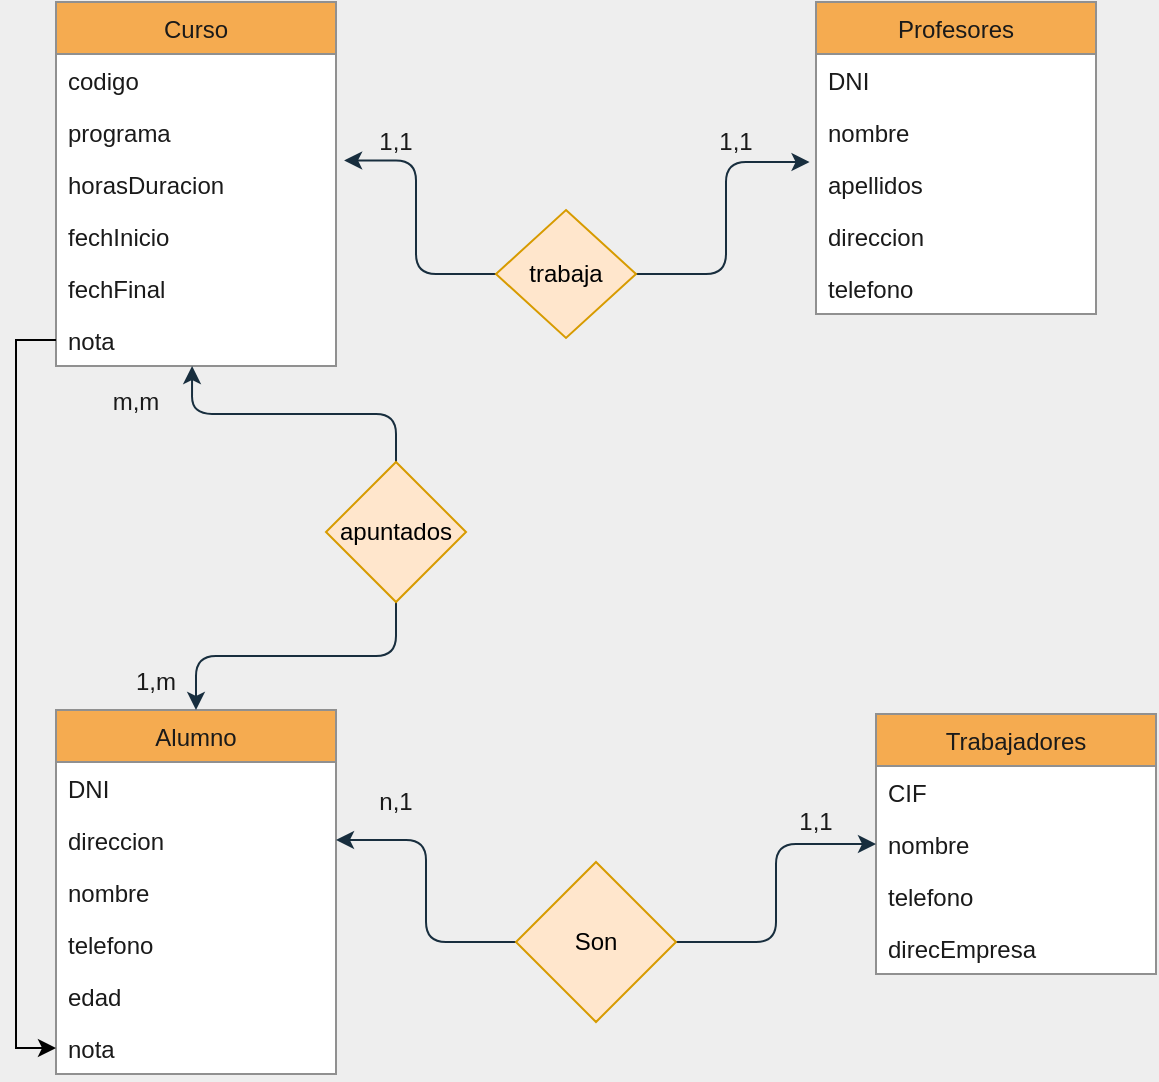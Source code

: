 <mxfile version="14.9.0" type="github">
  <diagram id="R2lEEEUBdFMjLlhIrx00" name="Page-1">
    <mxGraphModel dx="1509" dy="836" grid="1" gridSize="10" guides="1" tooltips="1" connect="1" arrows="1" fold="1" page="1" pageScale="1" pageWidth="850" pageHeight="1100" background="#EEEEEE" math="0" shadow="0" extFonts="Permanent Marker^https://fonts.googleapis.com/css?family=Permanent+Marker">
      <root>
        <mxCell id="0" />
        <mxCell id="1" parent="0" />
        <mxCell id="-7Kw7Zo11nezLLJ09j4Q-6" value="Alumno" style="swimlane;fontStyle=0;childLayout=stackLayout;horizontal=1;startSize=26;horizontalStack=0;resizeParent=1;resizeParentMax=0;resizeLast=0;collapsible=1;marginBottom=0;fillColor=#F5AB50;strokeColor=#909090;swimlaneFillColor=#ffffff;fontColor=#1A1A1A;" parent="1" vertex="1">
          <mxGeometry x="150" y="394" width="140" height="182" as="geometry" />
        </mxCell>
        <mxCell id="-7Kw7Zo11nezLLJ09j4Q-7" value="DNI" style="text;strokeColor=none;fillColor=none;align=left;verticalAlign=top;spacingLeft=4;spacingRight=4;overflow=hidden;rotatable=0;points=[[0,0.5],[1,0.5]];portConstraint=eastwest;fontColor=#1A1A1A;" parent="-7Kw7Zo11nezLLJ09j4Q-6" vertex="1">
          <mxGeometry y="26" width="140" height="26" as="geometry" />
        </mxCell>
        <mxCell id="-7Kw7Zo11nezLLJ09j4Q-8" value="direccion" style="text;strokeColor=none;fillColor=none;align=left;verticalAlign=top;spacingLeft=4;spacingRight=4;overflow=hidden;rotatable=0;points=[[0,0.5],[1,0.5]];portConstraint=eastwest;fontColor=#1A1A1A;" parent="-7Kw7Zo11nezLLJ09j4Q-6" vertex="1">
          <mxGeometry y="52" width="140" height="26" as="geometry" />
        </mxCell>
        <mxCell id="-7Kw7Zo11nezLLJ09j4Q-9" value="nombre" style="text;strokeColor=none;fillColor=none;align=left;verticalAlign=top;spacingLeft=4;spacingRight=4;overflow=hidden;rotatable=0;points=[[0,0.5],[1,0.5]];portConstraint=eastwest;fontColor=#1A1A1A;" parent="-7Kw7Zo11nezLLJ09j4Q-6" vertex="1">
          <mxGeometry y="78" width="140" height="26" as="geometry" />
        </mxCell>
        <mxCell id="-7Kw7Zo11nezLLJ09j4Q-12" value="telefono" style="text;strokeColor=none;fillColor=none;align=left;verticalAlign=top;spacingLeft=4;spacingRight=4;overflow=hidden;rotatable=0;points=[[0,0.5],[1,0.5]];portConstraint=eastwest;fontColor=#1A1A1A;" parent="-7Kw7Zo11nezLLJ09j4Q-6" vertex="1">
          <mxGeometry y="104" width="140" height="26" as="geometry" />
        </mxCell>
        <mxCell id="IrQuzLerzaZB3dBiezOl-1" value="edad" style="text;strokeColor=none;fillColor=none;align=left;verticalAlign=top;spacingLeft=4;spacingRight=4;overflow=hidden;rotatable=0;points=[[0,0.5],[1,0.5]];portConstraint=eastwest;fontColor=#1A1A1A;" vertex="1" parent="-7Kw7Zo11nezLLJ09j4Q-6">
          <mxGeometry y="130" width="140" height="26" as="geometry" />
        </mxCell>
        <mxCell id="-7Kw7Zo11nezLLJ09j4Q-13" value="nota" style="text;strokeColor=none;fillColor=none;align=left;verticalAlign=top;spacingLeft=4;spacingRight=4;overflow=hidden;rotatable=0;points=[[0,0.5],[1,0.5]];portConstraint=eastwest;fontColor=#1A1A1A;" parent="-7Kw7Zo11nezLLJ09j4Q-6" vertex="1">
          <mxGeometry y="156" width="140" height="26" as="geometry" />
        </mxCell>
        <mxCell id="-7Kw7Zo11nezLLJ09j4Q-14" value="Trabajadores" style="swimlane;fontStyle=0;childLayout=stackLayout;horizontal=1;startSize=26;horizontalStack=0;resizeParent=1;resizeParentMax=0;resizeLast=0;collapsible=1;marginBottom=0;fillColor=#F5AB50;strokeColor=#909090;swimlaneFillColor=#ffffff;fontColor=#1A1A1A;" parent="1" vertex="1">
          <mxGeometry x="560" y="396" width="140" height="130" as="geometry" />
        </mxCell>
        <mxCell id="-7Kw7Zo11nezLLJ09j4Q-15" value="CIF" style="text;strokeColor=none;fillColor=none;align=left;verticalAlign=top;spacingLeft=4;spacingRight=4;overflow=hidden;rotatable=0;points=[[0,0.5],[1,0.5]];portConstraint=eastwest;fontColor=#1A1A1A;" parent="-7Kw7Zo11nezLLJ09j4Q-14" vertex="1">
          <mxGeometry y="26" width="140" height="26" as="geometry" />
        </mxCell>
        <mxCell id="-7Kw7Zo11nezLLJ09j4Q-16" value="nombre" style="text;strokeColor=none;fillColor=none;align=left;verticalAlign=top;spacingLeft=4;spacingRight=4;overflow=hidden;rotatable=0;points=[[0,0.5],[1,0.5]];portConstraint=eastwest;fontColor=#1A1A1A;" parent="-7Kw7Zo11nezLLJ09j4Q-14" vertex="1">
          <mxGeometry y="52" width="140" height="26" as="geometry" />
        </mxCell>
        <mxCell id="-7Kw7Zo11nezLLJ09j4Q-17" value="telefono" style="text;strokeColor=none;fillColor=none;align=left;verticalAlign=top;spacingLeft=4;spacingRight=4;overflow=hidden;rotatable=0;points=[[0,0.5],[1,0.5]];portConstraint=eastwest;fontColor=#1A1A1A;" parent="-7Kw7Zo11nezLLJ09j4Q-14" vertex="1">
          <mxGeometry y="78" width="140" height="26" as="geometry" />
        </mxCell>
        <mxCell id="-7Kw7Zo11nezLLJ09j4Q-18" value="direcEmpresa" style="text;strokeColor=none;fillColor=none;align=left;verticalAlign=top;spacingLeft=4;spacingRight=4;overflow=hidden;rotatable=0;points=[[0,0.5],[1,0.5]];portConstraint=eastwest;fontColor=#1A1A1A;" parent="-7Kw7Zo11nezLLJ09j4Q-14" vertex="1">
          <mxGeometry y="104" width="140" height="26" as="geometry" />
        </mxCell>
        <mxCell id="-7Kw7Zo11nezLLJ09j4Q-56" style="edgeStyle=orthogonalEdgeStyle;orthogonalLoop=1;jettySize=auto;html=1;exitX=1;exitY=0.5;exitDx=0;exitDy=0;entryX=0;entryY=0.5;entryDx=0;entryDy=0;strokeColor=#182E3E;fontColor=#1A1A1A;labelBackgroundColor=#EEEEEE;" parent="1" source="-7Kw7Zo11nezLLJ09j4Q-21" target="-7Kw7Zo11nezLLJ09j4Q-16" edge="1">
          <mxGeometry relative="1" as="geometry" />
        </mxCell>
        <mxCell id="-7Kw7Zo11nezLLJ09j4Q-57" style="edgeStyle=orthogonalEdgeStyle;orthogonalLoop=1;jettySize=auto;html=1;exitX=0;exitY=0.5;exitDx=0;exitDy=0;entryX=1;entryY=0.5;entryDx=0;entryDy=0;strokeColor=#182E3E;fontColor=#1A1A1A;labelBackgroundColor=#EEEEEE;" parent="1" source="-7Kw7Zo11nezLLJ09j4Q-21" target="-7Kw7Zo11nezLLJ09j4Q-8" edge="1">
          <mxGeometry relative="1" as="geometry" />
        </mxCell>
        <mxCell id="-7Kw7Zo11nezLLJ09j4Q-21" value="Son" style="rhombus;whiteSpace=wrap;html=1;fillColor=#ffe6cc;strokeColor=#d79b00;" parent="1" vertex="1">
          <mxGeometry x="380" y="470" width="80" height="80" as="geometry" />
        </mxCell>
        <mxCell id="-7Kw7Zo11nezLLJ09j4Q-26" value="0,1" style="text;strokeColor=none;fillColor=none;align=left;verticalAlign=top;spacingLeft=4;spacingRight=4;overflow=hidden;rotatable=0;points=[[0,0.5],[1,0.5]];portConstraint=eastwest;fontColor=#1A1A1A;" parent="1" vertex="1">
          <mxGeometry x="200" y="130" width="60" height="26" as="geometry" />
        </mxCell>
        <mxCell id="-7Kw7Zo11nezLLJ09j4Q-28" value="Curso" style="swimlane;fontStyle=0;childLayout=stackLayout;horizontal=1;startSize=26;horizontalStack=0;resizeParent=1;resizeParentMax=0;resizeLast=0;collapsible=1;marginBottom=0;fillColor=#F5AB50;strokeColor=#909090;swimlaneFillColor=#ffffff;fontColor=#1A1A1A;" parent="1" vertex="1">
          <mxGeometry x="150" y="40" width="140" height="182" as="geometry" />
        </mxCell>
        <mxCell id="-7Kw7Zo11nezLLJ09j4Q-29" value="codigo" style="text;strokeColor=none;fillColor=none;align=left;verticalAlign=top;spacingLeft=4;spacingRight=4;overflow=hidden;rotatable=0;points=[[0,0.5],[1,0.5]];portConstraint=eastwest;fontColor=#1A1A1A;" parent="-7Kw7Zo11nezLLJ09j4Q-28" vertex="1">
          <mxGeometry y="26" width="140" height="26" as="geometry" />
        </mxCell>
        <mxCell id="-7Kw7Zo11nezLLJ09j4Q-30" value="programa" style="text;strokeColor=none;fillColor=none;align=left;verticalAlign=top;spacingLeft=4;spacingRight=4;overflow=hidden;rotatable=0;points=[[0,0.5],[1,0.5]];portConstraint=eastwest;fontColor=#1A1A1A;" parent="-7Kw7Zo11nezLLJ09j4Q-28" vertex="1">
          <mxGeometry y="52" width="140" height="26" as="geometry" />
        </mxCell>
        <mxCell id="-7Kw7Zo11nezLLJ09j4Q-31" value="horasDuracion" style="text;strokeColor=none;fillColor=none;align=left;verticalAlign=top;spacingLeft=4;spacingRight=4;overflow=hidden;rotatable=0;points=[[0,0.5],[1,0.5]];portConstraint=eastwest;fontColor=#1A1A1A;" parent="-7Kw7Zo11nezLLJ09j4Q-28" vertex="1">
          <mxGeometry y="78" width="140" height="26" as="geometry" />
        </mxCell>
        <mxCell id="-7Kw7Zo11nezLLJ09j4Q-33" value="fechInicio" style="text;strokeColor=none;fillColor=none;align=left;verticalAlign=top;spacingLeft=4;spacingRight=4;overflow=hidden;rotatable=0;points=[[0,0.5],[1,0.5]];portConstraint=eastwest;fontColor=#1A1A1A;" parent="-7Kw7Zo11nezLLJ09j4Q-28" vertex="1">
          <mxGeometry y="104" width="140" height="26" as="geometry" />
        </mxCell>
        <mxCell id="IrQuzLerzaZB3dBiezOl-2" value="fechFinal" style="text;strokeColor=none;fillColor=none;align=left;verticalAlign=top;spacingLeft=4;spacingRight=4;overflow=hidden;rotatable=0;points=[[0,0.5],[1,0.5]];portConstraint=eastwest;fontColor=#1A1A1A;" vertex="1" parent="-7Kw7Zo11nezLLJ09j4Q-28">
          <mxGeometry y="130" width="140" height="26" as="geometry" />
        </mxCell>
        <mxCell id="-7Kw7Zo11nezLLJ09j4Q-34" value="nota" style="text;strokeColor=none;fillColor=none;align=left;verticalAlign=top;spacingLeft=4;spacingRight=4;overflow=hidden;rotatable=0;points=[[0,0.5],[1,0.5]];portConstraint=eastwest;fontColor=#1A1A1A;" parent="-7Kw7Zo11nezLLJ09j4Q-28" vertex="1">
          <mxGeometry y="156" width="140" height="26" as="geometry" />
        </mxCell>
        <mxCell id="-7Kw7Zo11nezLLJ09j4Q-52" style="edgeStyle=orthogonalEdgeStyle;orthogonalLoop=1;jettySize=auto;html=1;exitX=0.5;exitY=1;exitDx=0;exitDy=0;entryX=0.5;entryY=0;entryDx=0;entryDy=0;strokeColor=#182E3E;fontColor=#1A1A1A;labelBackgroundColor=#EEEEEE;" parent="1" source="-7Kw7Zo11nezLLJ09j4Q-32" target="-7Kw7Zo11nezLLJ09j4Q-6" edge="1">
          <mxGeometry relative="1" as="geometry" />
        </mxCell>
        <mxCell id="-7Kw7Zo11nezLLJ09j4Q-53" style="edgeStyle=orthogonalEdgeStyle;orthogonalLoop=1;jettySize=auto;html=1;exitX=0.5;exitY=0;exitDx=0;exitDy=0;entryX=0.486;entryY=1;entryDx=0;entryDy=0;entryPerimeter=0;strokeColor=#182E3E;fontColor=#1A1A1A;labelBackgroundColor=#EEEEEE;" parent="1" source="-7Kw7Zo11nezLLJ09j4Q-32" target="-7Kw7Zo11nezLLJ09j4Q-34" edge="1">
          <mxGeometry relative="1" as="geometry" />
        </mxCell>
        <mxCell id="-7Kw7Zo11nezLLJ09j4Q-32" value="apuntados" style="rhombus;whiteSpace=wrap;html=1;fillColor=#ffe6cc;strokeColor=#d79b00;" parent="1" vertex="1">
          <mxGeometry x="285" y="270" width="70" height="70" as="geometry" />
        </mxCell>
        <mxCell id="-7Kw7Zo11nezLLJ09j4Q-38" value="Profesores" style="swimlane;fontStyle=0;childLayout=stackLayout;horizontal=1;startSize=26;horizontalStack=0;resizeParent=1;resizeParentMax=0;resizeLast=0;collapsible=1;marginBottom=0;fillColor=#F5AB50;strokeColor=#909090;swimlaneFillColor=#ffffff;fontColor=#1A1A1A;" parent="1" vertex="1">
          <mxGeometry x="530" y="40" width="140" height="156" as="geometry" />
        </mxCell>
        <mxCell id="-7Kw7Zo11nezLLJ09j4Q-39" value="DNI" style="text;strokeColor=none;fillColor=none;align=left;verticalAlign=top;spacingLeft=4;spacingRight=4;overflow=hidden;rotatable=0;points=[[0,0.5],[1,0.5]];portConstraint=eastwest;fontColor=#1A1A1A;" parent="-7Kw7Zo11nezLLJ09j4Q-38" vertex="1">
          <mxGeometry y="26" width="140" height="26" as="geometry" />
        </mxCell>
        <mxCell id="-7Kw7Zo11nezLLJ09j4Q-40" value="nombre" style="text;strokeColor=none;fillColor=none;align=left;verticalAlign=top;spacingLeft=4;spacingRight=4;overflow=hidden;rotatable=0;points=[[0,0.5],[1,0.5]];portConstraint=eastwest;fontColor=#1A1A1A;" parent="-7Kw7Zo11nezLLJ09j4Q-38" vertex="1">
          <mxGeometry y="52" width="140" height="26" as="geometry" />
        </mxCell>
        <mxCell id="-7Kw7Zo11nezLLJ09j4Q-41" value="apellidos" style="text;strokeColor=none;fillColor=none;align=left;verticalAlign=top;spacingLeft=4;spacingRight=4;overflow=hidden;rotatable=0;points=[[0,0.5],[1,0.5]];portConstraint=eastwest;fontColor=#1A1A1A;" parent="-7Kw7Zo11nezLLJ09j4Q-38" vertex="1">
          <mxGeometry y="78" width="140" height="26" as="geometry" />
        </mxCell>
        <mxCell id="-7Kw7Zo11nezLLJ09j4Q-42" value="direccion" style="text;strokeColor=none;fillColor=none;align=left;verticalAlign=top;spacingLeft=4;spacingRight=4;overflow=hidden;rotatable=0;points=[[0,0.5],[1,0.5]];portConstraint=eastwest;fontColor=#1A1A1A;" parent="-7Kw7Zo11nezLLJ09j4Q-38" vertex="1">
          <mxGeometry y="104" width="140" height="26" as="geometry" />
        </mxCell>
        <mxCell id="-7Kw7Zo11nezLLJ09j4Q-43" value="telefono" style="text;strokeColor=none;fillColor=none;align=left;verticalAlign=top;spacingLeft=4;spacingRight=4;overflow=hidden;rotatable=0;points=[[0,0.5],[1,0.5]];portConstraint=eastwest;fontColor=#1A1A1A;" parent="-7Kw7Zo11nezLLJ09j4Q-38" vertex="1">
          <mxGeometry y="130" width="140" height="26" as="geometry" />
        </mxCell>
        <mxCell id="-7Kw7Zo11nezLLJ09j4Q-54" style="edgeStyle=orthogonalEdgeStyle;orthogonalLoop=1;jettySize=auto;html=1;exitX=0;exitY=0.5;exitDx=0;exitDy=0;entryX=1.029;entryY=0.046;entryDx=0;entryDy=0;entryPerimeter=0;strokeColor=#182E3E;fontColor=#1A1A1A;labelBackgroundColor=#EEEEEE;" parent="1" source="-7Kw7Zo11nezLLJ09j4Q-44" target="-7Kw7Zo11nezLLJ09j4Q-31" edge="1">
          <mxGeometry relative="1" as="geometry" />
        </mxCell>
        <mxCell id="-7Kw7Zo11nezLLJ09j4Q-55" style="edgeStyle=orthogonalEdgeStyle;orthogonalLoop=1;jettySize=auto;html=1;exitX=1;exitY=0.5;exitDx=0;exitDy=0;entryX=-0.023;entryY=0.077;entryDx=0;entryDy=0;entryPerimeter=0;strokeColor=#182E3E;fontColor=#1A1A1A;labelBackgroundColor=#EEEEEE;" parent="1" source="-7Kw7Zo11nezLLJ09j4Q-44" target="-7Kw7Zo11nezLLJ09j4Q-41" edge="1">
          <mxGeometry relative="1" as="geometry" />
        </mxCell>
        <mxCell id="-7Kw7Zo11nezLLJ09j4Q-44" value="trabaja" style="rhombus;whiteSpace=wrap;html=1;fillColor=#ffe6cc;strokeColor=#d79b00;" parent="1" vertex="1">
          <mxGeometry x="370" y="144" width="70" height="64" as="geometry" />
        </mxCell>
        <mxCell id="-7Kw7Zo11nezLLJ09j4Q-48" value="1,1" style="text;html=1;strokeColor=none;fillColor=none;align=center;verticalAlign=middle;whiteSpace=wrap;fontColor=#1A1A1A;" parent="1" vertex="1">
          <mxGeometry x="300" y="100" width="40" height="20" as="geometry" />
        </mxCell>
        <mxCell id="-7Kw7Zo11nezLLJ09j4Q-49" value="1,1" style="text;html=1;strokeColor=none;fillColor=none;align=center;verticalAlign=middle;whiteSpace=wrap;fontColor=#1A1A1A;" parent="1" vertex="1">
          <mxGeometry x="470" y="100" width="40" height="20" as="geometry" />
        </mxCell>
        <mxCell id="-7Kw7Zo11nezLLJ09j4Q-58" value="m,m" style="text;html=1;strokeColor=none;fillColor=none;align=center;verticalAlign=middle;whiteSpace=wrap;fontColor=#1A1A1A;" parent="1" vertex="1">
          <mxGeometry x="170" y="230" width="40" height="20" as="geometry" />
        </mxCell>
        <mxCell id="-7Kw7Zo11nezLLJ09j4Q-60" value="1,m" style="text;html=1;strokeColor=none;fillColor=none;align=center;verticalAlign=middle;whiteSpace=wrap;fontColor=#1A1A1A;" parent="1" vertex="1">
          <mxGeometry x="180" y="370" width="40" height="20" as="geometry" />
        </mxCell>
        <mxCell id="-7Kw7Zo11nezLLJ09j4Q-61" value="1,1" style="text;html=1;strokeColor=none;fillColor=none;align=center;verticalAlign=middle;whiteSpace=wrap;fontColor=#1A1A1A;" parent="1" vertex="1">
          <mxGeometry x="510" y="440" width="40" height="20" as="geometry" />
        </mxCell>
        <mxCell id="-7Kw7Zo11nezLLJ09j4Q-62" value="n,1" style="text;html=1;strokeColor=none;fillColor=none;align=center;verticalAlign=middle;whiteSpace=wrap;fontColor=#1A1A1A;" parent="1" vertex="1">
          <mxGeometry x="300" y="430" width="40" height="20" as="geometry" />
        </mxCell>
        <mxCell id="IrQuzLerzaZB3dBiezOl-4" style="edgeStyle=orthogonalEdgeStyle;rounded=0;orthogonalLoop=1;jettySize=auto;html=1;exitX=0;exitY=0.5;exitDx=0;exitDy=0;entryX=0;entryY=0.5;entryDx=0;entryDy=0;" edge="1" parent="1" source="-7Kw7Zo11nezLLJ09j4Q-34" target="-7Kw7Zo11nezLLJ09j4Q-13">
          <mxGeometry relative="1" as="geometry" />
        </mxCell>
      </root>
    </mxGraphModel>
  </diagram>
</mxfile>

